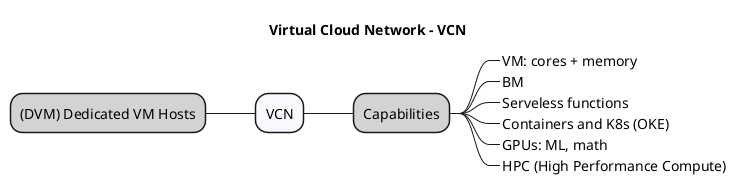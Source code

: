 @startmindmap

Title "Virtual Cloud Network - VCN"

*[#F8F8FF]  VCN

**[#LightGray] Capabilities

***_ VM: cores + memory
***_ BM
***_ Serveless functions
***_ Containers and K8s (OKE)
***_ GPUs: ML, math
***_ HPC (High Performance Compute)

left side

**[#LightGray] (DVM) Dedicated VM Hosts



@endmindmap
